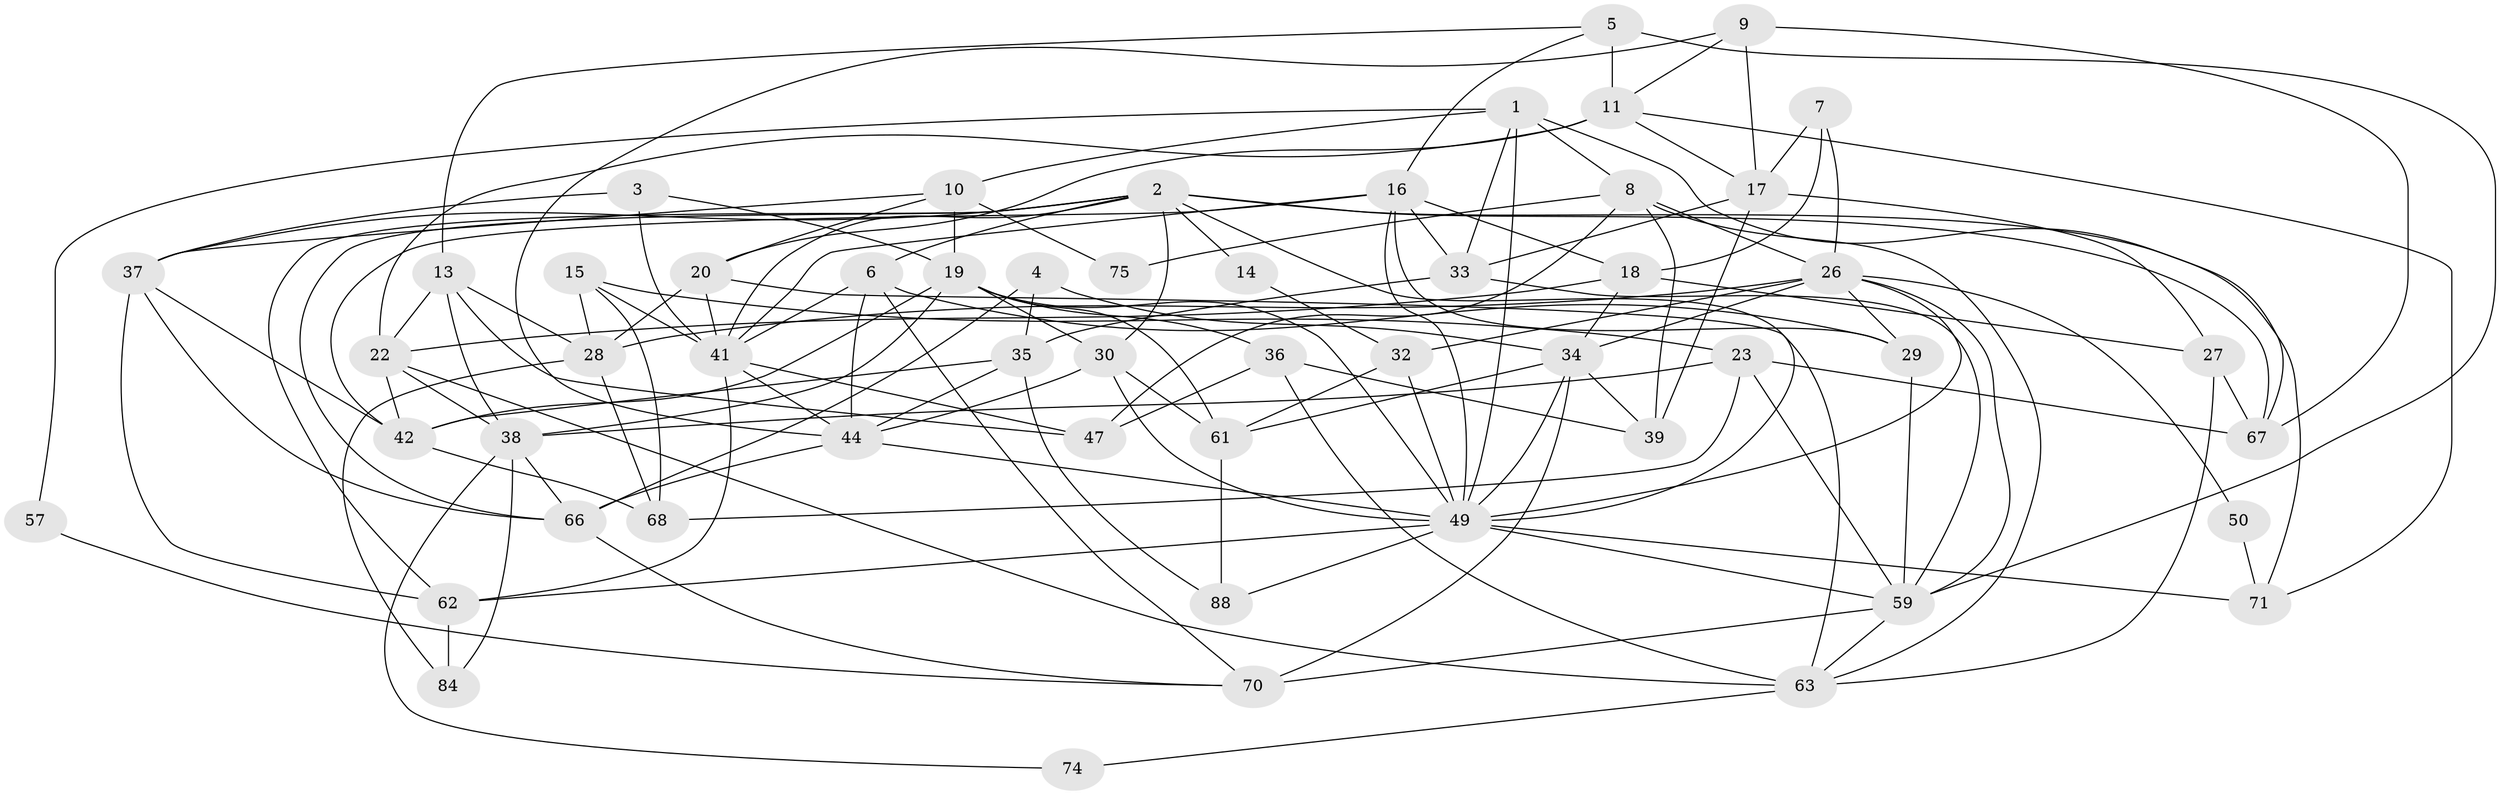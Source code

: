 // original degree distribution, {4: 0.3548387096774194, 6: 0.08602150537634409, 2: 0.11827956989247312, 3: 0.24731182795698925, 5: 0.15053763440860216, 9: 0.010752688172043012, 8: 0.010752688172043012, 7: 0.021505376344086023}
// Generated by graph-tools (version 1.1) at 2025/41/03/06/25 10:41:56]
// undirected, 54 vertices, 140 edges
graph export_dot {
graph [start="1"]
  node [color=gray90,style=filled];
  1 [super="+90"];
  2 [super="+76"];
  3 [super="+21"];
  4;
  5 [super="+12"];
  6 [super="+46"];
  7;
  8 [super="+72"];
  9 [super="+78"];
  10 [super="+83"];
  11 [super="+25"];
  13 [super="+56"];
  14;
  15 [super="+45"];
  16 [super="+43"];
  17 [super="+24"];
  18 [super="+53"];
  19 [super="+58"];
  20;
  22 [super="+40"];
  23 [super="+79"];
  26 [super="+65"];
  27 [super="+55"];
  28 [super="+54"];
  29 [super="+31"];
  30 [super="+60"];
  32;
  33;
  34 [super="+85"];
  35 [super="+89"];
  36 [super="+91"];
  37 [super="+48"];
  38 [super="+87"];
  39 [super="+64"];
  41 [super="+52"];
  42 [super="+86"];
  44 [super="+93"];
  47;
  49 [super="+51"];
  50;
  57;
  59 [super="+82"];
  61;
  62 [super="+81"];
  63 [super="+92"];
  66 [super="+73"];
  67 [super="+69"];
  68;
  70 [super="+80"];
  71 [super="+77"];
  74;
  75;
  84;
  88;
  1 -- 67;
  1 -- 57;
  1 -- 33;
  1 -- 10;
  1 -- 49;
  1 -- 8;
  2 -- 49;
  2 -- 37;
  2 -- 14;
  2 -- 41;
  2 -- 6;
  2 -- 66;
  2 -- 67;
  2 -- 71;
  2 -- 62;
  2 -- 30;
  3 -- 37;
  3 -- 19;
  3 -- 41;
  4 -- 35;
  4 -- 34;
  4 -- 66;
  5 -- 13;
  5 -- 59;
  5 -- 11 [weight=2];
  5 -- 16;
  6 -- 70;
  6 -- 41;
  6 -- 44;
  6 -- 29;
  7 -- 26;
  7 -- 18;
  7 -- 17;
  8 -- 47;
  8 -- 26;
  8 -- 39;
  8 -- 75;
  8 -- 63;
  9 -- 17;
  9 -- 44;
  9 -- 67;
  9 -- 11;
  10 -- 19;
  10 -- 20;
  10 -- 37;
  10 -- 75;
  11 -- 20;
  11 -- 22;
  11 -- 71;
  11 -- 17;
  13 -- 38;
  13 -- 28;
  13 -- 47;
  13 -- 22;
  14 -- 32;
  15 -- 41;
  15 -- 23 [weight=2];
  15 -- 28;
  15 -- 68;
  16 -- 33;
  16 -- 18;
  16 -- 29;
  16 -- 41;
  16 -- 42;
  16 -- 49;
  17 -- 33;
  17 -- 27;
  17 -- 39;
  18 -- 27;
  18 -- 34;
  18 -- 22;
  19 -- 36;
  19 -- 42;
  19 -- 61;
  19 -- 30;
  19 -- 38;
  19 -- 49;
  20 -- 63;
  20 -- 41;
  20 -- 28;
  22 -- 42;
  22 -- 63;
  22 -- 38;
  23 -- 67;
  23 -- 59;
  23 -- 68;
  23 -- 38;
  26 -- 28 [weight=2];
  26 -- 50;
  26 -- 32;
  26 -- 49;
  26 -- 34;
  26 -- 59;
  26 -- 29;
  27 -- 63;
  27 -- 67;
  28 -- 84;
  28 -- 68;
  29 -- 59;
  30 -- 61;
  30 -- 44;
  30 -- 49;
  32 -- 61;
  32 -- 49;
  33 -- 35;
  33 -- 59;
  34 -- 70 [weight=2];
  34 -- 39;
  34 -- 61;
  34 -- 49;
  35 -- 88;
  35 -- 44;
  35 -- 42;
  36 -- 39;
  36 -- 63;
  36 -- 47;
  37 -- 42;
  37 -- 62;
  37 -- 66;
  38 -- 84;
  38 -- 74;
  38 -- 66;
  41 -- 44;
  41 -- 47;
  41 -- 62;
  42 -- 68;
  44 -- 66;
  44 -- 49;
  49 -- 71;
  49 -- 88;
  49 -- 59;
  49 -- 62;
  50 -- 71;
  57 -- 70;
  59 -- 70;
  59 -- 63;
  61 -- 88;
  62 -- 84;
  63 -- 74;
  66 -- 70;
}
